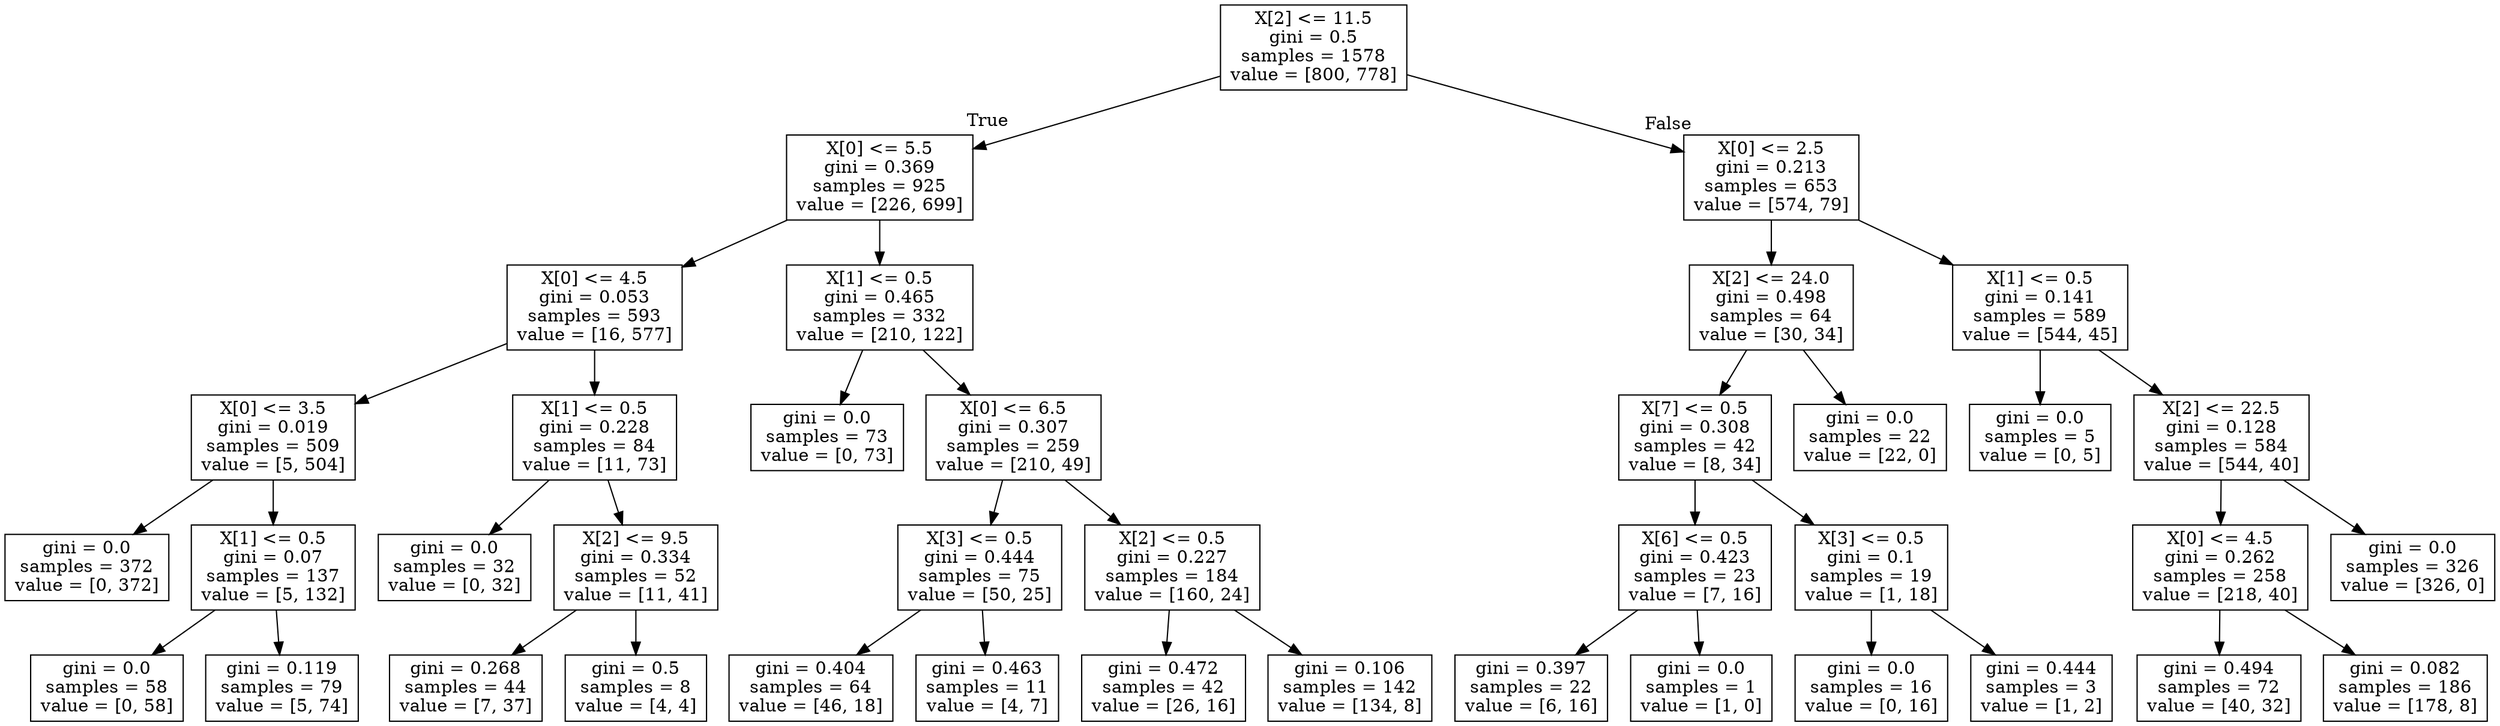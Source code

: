 digraph Tree {
node [shape=box] ;
0 [label="X[2] <= 11.5\ngini = 0.5\nsamples = 1578\nvalue = [800, 778]"] ;
1 [label="X[0] <= 5.5\ngini = 0.369\nsamples = 925\nvalue = [226, 699]"] ;
0 -> 1 [labeldistance=2.5, labelangle=45, headlabel="True"] ;
2 [label="X[0] <= 4.5\ngini = 0.053\nsamples = 593\nvalue = [16, 577]"] ;
1 -> 2 ;
3 [label="X[0] <= 3.5\ngini = 0.019\nsamples = 509\nvalue = [5, 504]"] ;
2 -> 3 ;
4 [label="gini = 0.0\nsamples = 372\nvalue = [0, 372]"] ;
3 -> 4 ;
5 [label="X[1] <= 0.5\ngini = 0.07\nsamples = 137\nvalue = [5, 132]"] ;
3 -> 5 ;
6 [label="gini = 0.0\nsamples = 58\nvalue = [0, 58]"] ;
5 -> 6 ;
7 [label="gini = 0.119\nsamples = 79\nvalue = [5, 74]"] ;
5 -> 7 ;
8 [label="X[1] <= 0.5\ngini = 0.228\nsamples = 84\nvalue = [11, 73]"] ;
2 -> 8 ;
9 [label="gini = 0.0\nsamples = 32\nvalue = [0, 32]"] ;
8 -> 9 ;
10 [label="X[2] <= 9.5\ngini = 0.334\nsamples = 52\nvalue = [11, 41]"] ;
8 -> 10 ;
11 [label="gini = 0.268\nsamples = 44\nvalue = [7, 37]"] ;
10 -> 11 ;
12 [label="gini = 0.5\nsamples = 8\nvalue = [4, 4]"] ;
10 -> 12 ;
13 [label="X[1] <= 0.5\ngini = 0.465\nsamples = 332\nvalue = [210, 122]"] ;
1 -> 13 ;
14 [label="gini = 0.0\nsamples = 73\nvalue = [0, 73]"] ;
13 -> 14 ;
15 [label="X[0] <= 6.5\ngini = 0.307\nsamples = 259\nvalue = [210, 49]"] ;
13 -> 15 ;
16 [label="X[3] <= 0.5\ngini = 0.444\nsamples = 75\nvalue = [50, 25]"] ;
15 -> 16 ;
17 [label="gini = 0.404\nsamples = 64\nvalue = [46, 18]"] ;
16 -> 17 ;
18 [label="gini = 0.463\nsamples = 11\nvalue = [4, 7]"] ;
16 -> 18 ;
19 [label="X[2] <= 0.5\ngini = 0.227\nsamples = 184\nvalue = [160, 24]"] ;
15 -> 19 ;
20 [label="gini = 0.472\nsamples = 42\nvalue = [26, 16]"] ;
19 -> 20 ;
21 [label="gini = 0.106\nsamples = 142\nvalue = [134, 8]"] ;
19 -> 21 ;
22 [label="X[0] <= 2.5\ngini = 0.213\nsamples = 653\nvalue = [574, 79]"] ;
0 -> 22 [labeldistance=2.5, labelangle=-45, headlabel="False"] ;
23 [label="X[2] <= 24.0\ngini = 0.498\nsamples = 64\nvalue = [30, 34]"] ;
22 -> 23 ;
24 [label="X[7] <= 0.5\ngini = 0.308\nsamples = 42\nvalue = [8, 34]"] ;
23 -> 24 ;
25 [label="X[6] <= 0.5\ngini = 0.423\nsamples = 23\nvalue = [7, 16]"] ;
24 -> 25 ;
26 [label="gini = 0.397\nsamples = 22\nvalue = [6, 16]"] ;
25 -> 26 ;
27 [label="gini = 0.0\nsamples = 1\nvalue = [1, 0]"] ;
25 -> 27 ;
28 [label="X[3] <= 0.5\ngini = 0.1\nsamples = 19\nvalue = [1, 18]"] ;
24 -> 28 ;
29 [label="gini = 0.0\nsamples = 16\nvalue = [0, 16]"] ;
28 -> 29 ;
30 [label="gini = 0.444\nsamples = 3\nvalue = [1, 2]"] ;
28 -> 30 ;
31 [label="gini = 0.0\nsamples = 22\nvalue = [22, 0]"] ;
23 -> 31 ;
32 [label="X[1] <= 0.5\ngini = 0.141\nsamples = 589\nvalue = [544, 45]"] ;
22 -> 32 ;
33 [label="gini = 0.0\nsamples = 5\nvalue = [0, 5]"] ;
32 -> 33 ;
34 [label="X[2] <= 22.5\ngini = 0.128\nsamples = 584\nvalue = [544, 40]"] ;
32 -> 34 ;
35 [label="X[0] <= 4.5\ngini = 0.262\nsamples = 258\nvalue = [218, 40]"] ;
34 -> 35 ;
36 [label="gini = 0.494\nsamples = 72\nvalue = [40, 32]"] ;
35 -> 36 ;
37 [label="gini = 0.082\nsamples = 186\nvalue = [178, 8]"] ;
35 -> 37 ;
38 [label="gini = 0.0\nsamples = 326\nvalue = [326, 0]"] ;
34 -> 38 ;
}